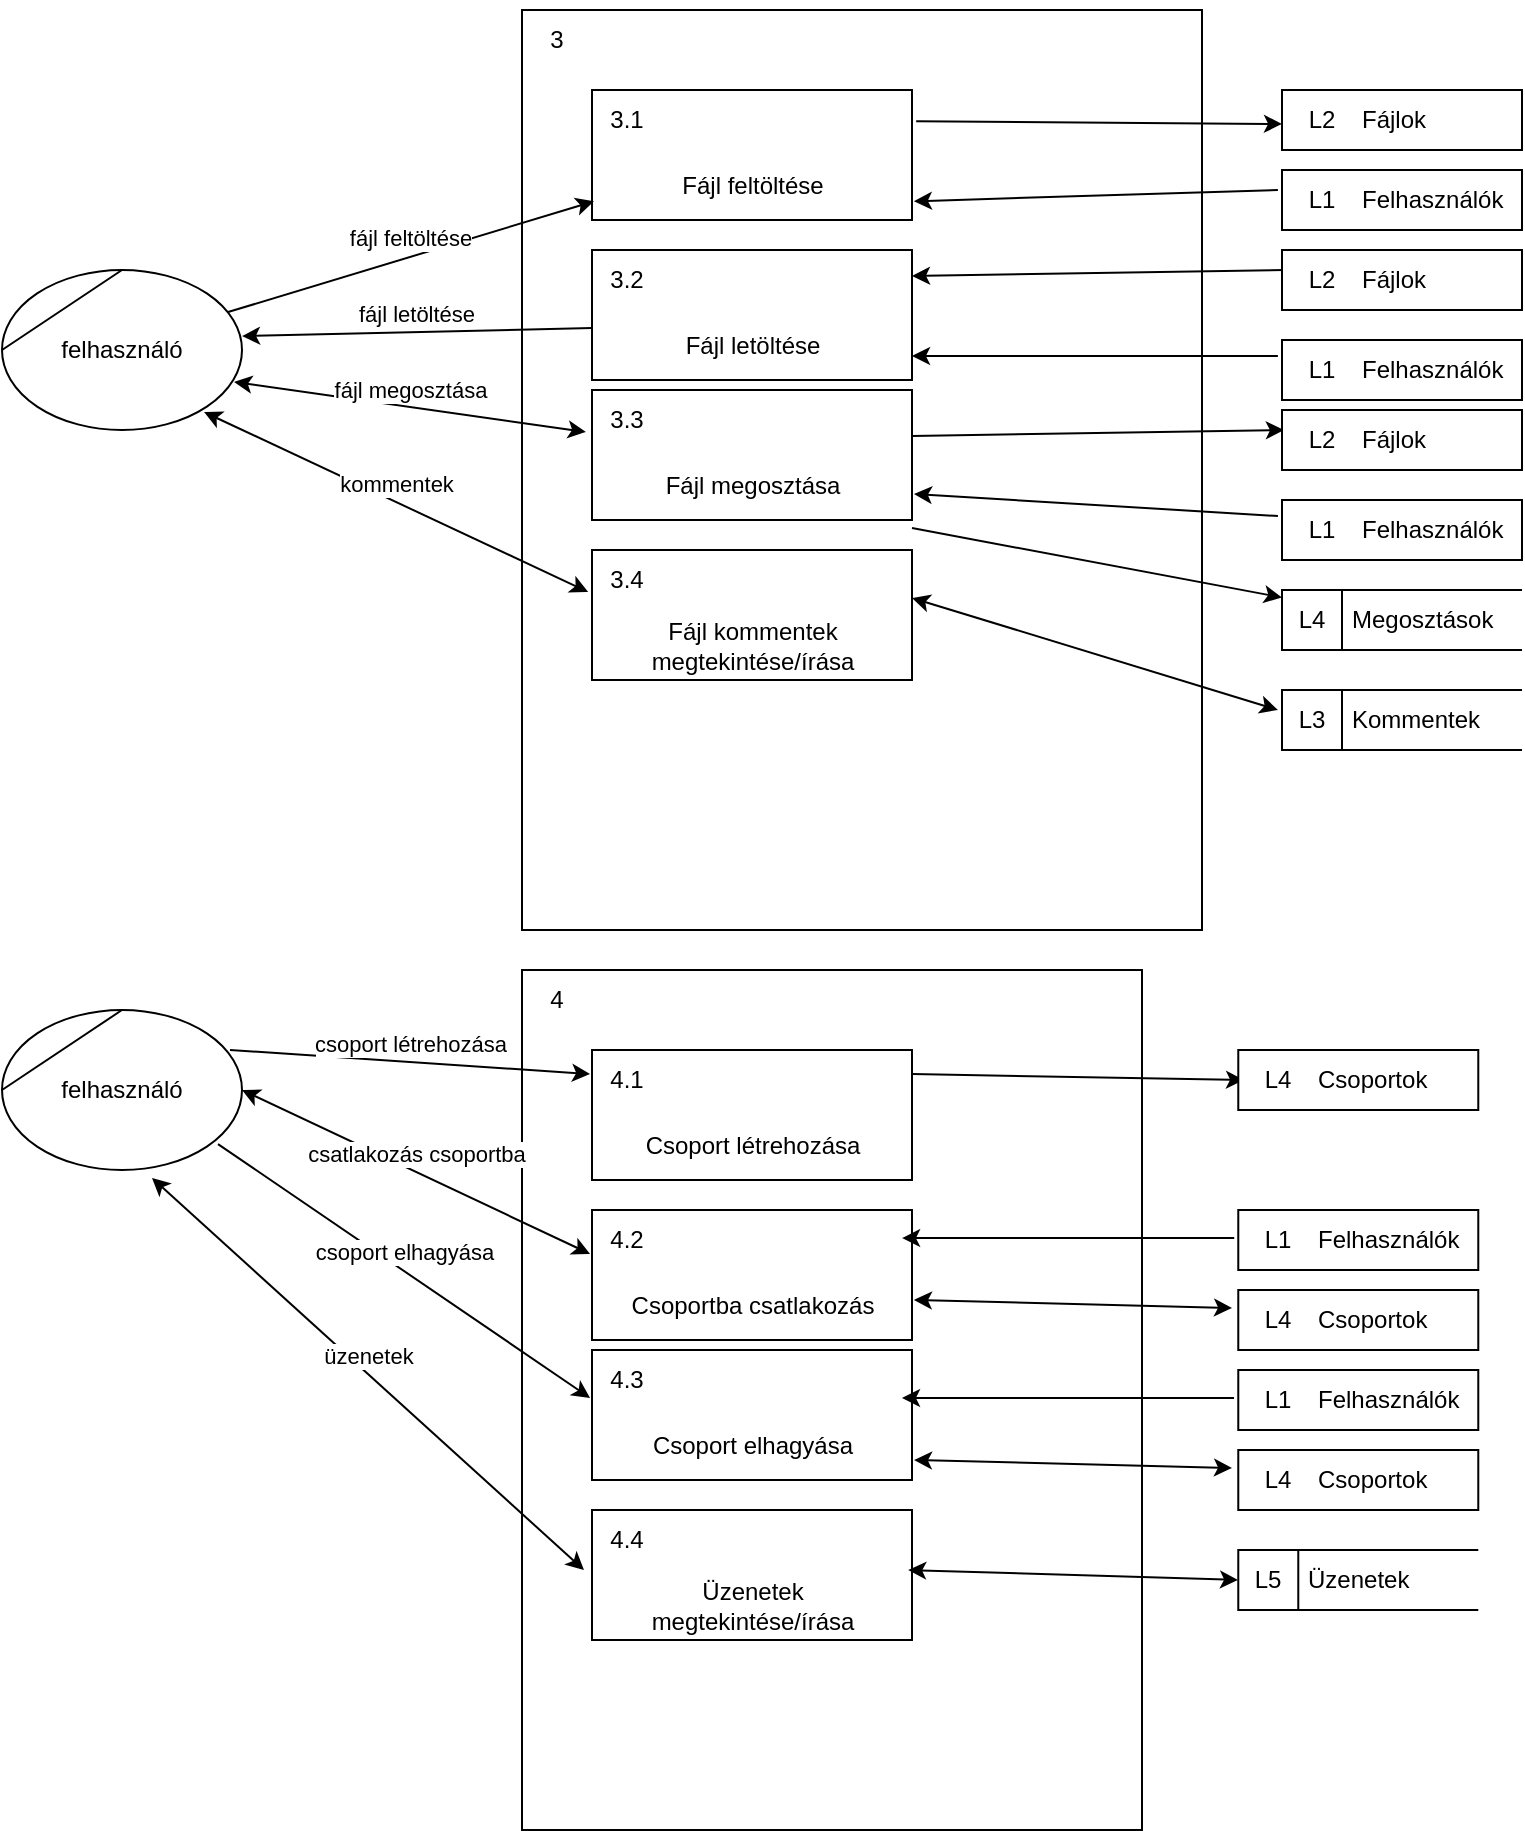 <mxfile version="20.8.20"><diagram name="Page-1" id="6DX93aW98wJPo19K-ddq"><mxGraphModel dx="650" dy="592" grid="1" gridSize="10" guides="1" tooltips="1" connect="1" arrows="1" fold="1" page="1" pageScale="1" pageWidth="850" pageHeight="1100" math="0" shadow="0"><root><mxCell id="0"/><mxCell id="1" parent="0"/><mxCell id="KDVa2ICeafjEA2x_ZxKe-20" value="felhasználó" style="shape=stencil(tZRtjoMgEIZPw98GJR6gYXfvQe10nZQCAbYft99RNKlW7GajiTGZeeXhnZGBCRka5YCVvGHig5VlwTm9Kb5NYhUc1DElr8qjOmhISojenuGGx9gz0DTgMbaq+GR8T9+0j5C1NYYgaE0YKU86wRQaWsvvCdZv/xhFjvgXiOB7kynLyq+/Y3fVNuBiI79j7OB+db/rgceOi61+3Grg4v9YISmTO9xCHlR9/vb2xxxnzYDW6AK8OfLTeZzO66ynzM5CnqyHBUsn1DqN9UITnWoH/kUY5Iu9PtVUzRY1jx4IGk22K9UioSs+44+uvFxl3bKX1nTZdE12iV8=);whiteSpace=wrap;html=1;" vertex="1" parent="1"><mxGeometry x="40" y="180" width="120" height="80" as="geometry"/></mxCell><mxCell id="KDVa2ICeafjEA2x_ZxKe-21" value="" style="html=1;dashed=0;whitespace=wrap;shape=mxgraph.dfd.process;align=center;container=1;collapsible=0;spacingTop=30;" vertex="1" parent="1"><mxGeometry x="300" y="50" width="340" height="460" as="geometry"/></mxCell><mxCell id="KDVa2ICeafjEA2x_ZxKe-22" value="3" style="text;html=1;strokeColor=none;fillColor=none;align=center;verticalAlign=middle;whiteSpace=wrap;rounded=0;movable=0;resizable=0;rotatable=0;cloneable=0;deletable=0;connectable=0;allowArrows=0;pointerEvents=1;" vertex="1" parent="KDVa2ICeafjEA2x_ZxKe-21"><mxGeometry width="35" height="30" as="geometry"/></mxCell><mxCell id="KDVa2ICeafjEA2x_ZxKe-23" value="" style="text;html=1;strokeColor=none;fillColor=none;align=left;verticalAlign=middle;whiteSpace=wrap;rounded=0;movable=0;resizable=0;connectable=0;allowArrows=0;rotatable=0;cloneable=0;deletable=0;spacingLeft=6;autosize=1;resizeWidth=0;" vertex="1" parent="KDVa2ICeafjEA2x_ZxKe-21"><mxGeometry x="35" y="-5" width="50" height="40" as="geometry"/></mxCell><mxCell id="KDVa2ICeafjEA2x_ZxKe-81" value="Fájl kommentek&lt;br&gt;megtekintése/írása" style="html=1;dashed=0;whitespace=wrap;shape=mxgraph.dfd.process;align=center;container=1;collapsible=0;spacingTop=30;" vertex="1" parent="KDVa2ICeafjEA2x_ZxKe-21"><mxGeometry x="35" y="270" width="160" height="65" as="geometry"/></mxCell><mxCell id="KDVa2ICeafjEA2x_ZxKe-82" value="3.4" style="text;html=1;strokeColor=none;fillColor=none;align=center;verticalAlign=middle;whiteSpace=wrap;rounded=0;movable=0;resizable=0;rotatable=0;cloneable=0;deletable=0;connectable=0;allowArrows=0;pointerEvents=1;" vertex="1" parent="KDVa2ICeafjEA2x_ZxKe-81"><mxGeometry width="35" height="30" as="geometry"/></mxCell><mxCell id="KDVa2ICeafjEA2x_ZxKe-83" value="" style="text;html=1;strokeColor=none;fillColor=none;align=left;verticalAlign=middle;whiteSpace=wrap;rounded=0;movable=0;resizable=0;connectable=0;allowArrows=0;rotatable=0;cloneable=0;deletable=0;spacingLeft=6;autosize=1;resizeWidth=0;" vertex="1" parent="KDVa2ICeafjEA2x_ZxKe-81"><mxGeometry x="35" y="-5" width="50" height="40" as="geometry"/></mxCell><mxCell id="KDVa2ICeafjEA2x_ZxKe-85" value="Fájl feltöltése" style="html=1;dashed=0;whitespace=wrap;shape=mxgraph.dfd.process2;align=center;container=1;collapsible=0;spacingTop=30;" vertex="1" parent="KDVa2ICeafjEA2x_ZxKe-21"><mxGeometry x="35" y="40" width="160" height="65" as="geometry"/></mxCell><mxCell id="KDVa2ICeafjEA2x_ZxKe-86" value="3.1" style="text;html=1;strokeColor=none;fillColor=none;align=center;verticalAlign=middle;whiteSpace=wrap;rounded=0;connectable=0;allowArrows=0;editable=1;movable=0;resizable=0;rotatable=0;deletable=0;locked=0;cloneable=0;" vertex="1" parent="KDVa2ICeafjEA2x_ZxKe-85"><mxGeometry width="35" height="30" as="geometry"/></mxCell><mxCell id="KDVa2ICeafjEA2x_ZxKe-87" value="" style="text;strokeColor=none;fillColor=none;align=left;verticalAlign=middle;whiteSpace=wrap;rounded=0;autosize=1;connectable=0;allowArrows=0;movable=0;resizable=0;rotatable=0;deletable=0;cloneable=0;spacingLeft=6;fontStyle=0;html=1;" vertex="1" parent="KDVa2ICeafjEA2x_ZxKe-85"><mxGeometry x="35" y="-5" width="50" height="40" as="geometry"/></mxCell><mxCell id="KDVa2ICeafjEA2x_ZxKe-89" value="Fájl letöltése" style="html=1;dashed=0;whitespace=wrap;shape=mxgraph.dfd.process2;align=center;container=1;collapsible=0;spacingTop=30;" vertex="1" parent="KDVa2ICeafjEA2x_ZxKe-21"><mxGeometry x="35" y="120" width="160" height="65" as="geometry"/></mxCell><mxCell id="KDVa2ICeafjEA2x_ZxKe-90" value="3.2" style="text;html=1;strokeColor=none;fillColor=none;align=center;verticalAlign=middle;whiteSpace=wrap;rounded=0;connectable=0;allowArrows=0;editable=1;movable=0;resizable=0;rotatable=0;deletable=0;locked=0;cloneable=0;" vertex="1" parent="KDVa2ICeafjEA2x_ZxKe-89"><mxGeometry width="35" height="30" as="geometry"/></mxCell><mxCell id="KDVa2ICeafjEA2x_ZxKe-91" value="" style="text;strokeColor=none;fillColor=none;align=left;verticalAlign=middle;whiteSpace=wrap;rounded=0;autosize=1;connectable=0;allowArrows=0;movable=0;resizable=0;rotatable=0;deletable=0;cloneable=0;spacingLeft=6;fontStyle=0;html=1;" vertex="1" parent="KDVa2ICeafjEA2x_ZxKe-89"><mxGeometry x="35" y="-5" width="50" height="40" as="geometry"/></mxCell><mxCell id="KDVa2ICeafjEA2x_ZxKe-92" value="Fájl megosztása" style="html=1;dashed=0;whitespace=wrap;shape=mxgraph.dfd.process2;align=center;container=1;collapsible=0;spacingTop=30;" vertex="1" parent="KDVa2ICeafjEA2x_ZxKe-21"><mxGeometry x="35" y="190" width="160" height="65" as="geometry"/></mxCell><mxCell id="KDVa2ICeafjEA2x_ZxKe-93" value="3.3" style="text;html=1;strokeColor=none;fillColor=none;align=center;verticalAlign=middle;whiteSpace=wrap;rounded=0;connectable=0;allowArrows=0;editable=1;movable=0;resizable=0;rotatable=0;deletable=0;locked=0;cloneable=0;" vertex="1" parent="KDVa2ICeafjEA2x_ZxKe-92"><mxGeometry width="35" height="30" as="geometry"/></mxCell><mxCell id="KDVa2ICeafjEA2x_ZxKe-94" value="" style="text;strokeColor=none;fillColor=none;align=left;verticalAlign=middle;whiteSpace=wrap;rounded=0;autosize=1;connectable=0;allowArrows=0;movable=0;resizable=0;rotatable=0;deletable=0;cloneable=0;spacingLeft=6;fontStyle=0;html=1;" vertex="1" parent="KDVa2ICeafjEA2x_ZxKe-92"><mxGeometry x="35" y="-5" width="50" height="40" as="geometry"/></mxCell><mxCell id="KDVa2ICeafjEA2x_ZxKe-24" value="fájl feltöltése" style="endArrow=classic;html=1;rounded=0;verticalAlign=bottom;exitX=0.942;exitY=0.263;exitDx=0;exitDy=0;exitPerimeter=0;entryX=0.006;entryY=0.933;entryDx=0;entryDy=0;entryPerimeter=0;startArrow=none;startFill=0;" edge="1" parent="1" source="KDVa2ICeafjEA2x_ZxKe-20"><mxGeometry x="0.0" width="50" height="50" relative="1" as="geometry"><mxPoint x="161" y="201" as="sourcePoint"/><mxPoint x="335.96" y="145.645" as="targetPoint"/><mxPoint as="offset"/></mxGeometry></mxCell><mxCell id="KDVa2ICeafjEA2x_ZxKe-27" value="" style="endArrow=classic;html=1;rounded=0;verticalAlign=bottom;exitX=1.013;exitY=0.317;exitDx=0;exitDy=0;exitPerimeter=0;entryX=0;entryY=0.733;entryDx=0;entryDy=0;entryPerimeter=0;startArrow=none;startFill=0;" edge="1" parent="1"><mxGeometry width="50" height="50" relative="1" as="geometry"><mxPoint x="497.08" y="105.605" as="sourcePoint"/><mxPoint x="680" y="106.99" as="targetPoint"/></mxGeometry></mxCell><mxCell id="KDVa2ICeafjEA2x_ZxKe-28" value="Kommentek" style="html=1;dashed=0;whitespace=wrap;shape=mxgraph.dfd.dataStoreID;align=left;spacingLeft=33;container=1;collapsible=0;autosize=0;" vertex="1" parent="1"><mxGeometry x="680" y="390" width="120" height="30" as="geometry"/></mxCell><mxCell id="KDVa2ICeafjEA2x_ZxKe-29" value="L3" style="text;html=1;strokeColor=none;fillColor=none;align=center;verticalAlign=middle;whiteSpace=wrap;rounded=0;movable=0;resizable=0;rotatable=0;cloneable=0;deletable=0;allowArrows=0;connectable=0;" vertex="1" parent="KDVa2ICeafjEA2x_ZxKe-28"><mxGeometry width="30" height="30" as="geometry"/></mxCell><mxCell id="KDVa2ICeafjEA2x_ZxKe-30" value="Megosztások" style="html=1;dashed=0;whitespace=wrap;shape=mxgraph.dfd.dataStoreID;align=left;spacingLeft=33;container=1;collapsible=0;autosize=0;" vertex="1" parent="1"><mxGeometry x="680" y="340" width="120" height="30" as="geometry"/></mxCell><mxCell id="KDVa2ICeafjEA2x_ZxKe-31" value="L4" style="text;html=1;strokeColor=none;fillColor=none;align=center;verticalAlign=middle;whiteSpace=wrap;rounded=0;movable=0;resizable=0;rotatable=0;cloneable=0;deletable=0;allowArrows=0;connectable=0;" vertex="1" parent="KDVa2ICeafjEA2x_ZxKe-30"><mxGeometry width="30" height="30" as="geometry"/></mxCell><mxCell id="KDVa2ICeafjEA2x_ZxKe-32" value="" style="endArrow=classic;html=1;rounded=0;verticalAlign=bottom;startArrow=classic;startFill=1;entryX=-0.017;entryY=0.333;entryDx=0;entryDy=0;entryPerimeter=0;exitX=1;exitY=0.369;exitDx=0;exitDy=0;exitPerimeter=0;" edge="1" parent="1" target="KDVa2ICeafjEA2x_ZxKe-28" source="KDVa2ICeafjEA2x_ZxKe-81"><mxGeometry width="50" height="50" relative="1" as="geometry"><mxPoint x="500" y="430.429" as="sourcePoint"/><mxPoint x="650" y="409" as="targetPoint"/></mxGeometry></mxCell><mxCell id="KDVa2ICeafjEA2x_ZxKe-33" value="" style="endArrow=classic;html=1;rounded=0;verticalAlign=bottom;startArrow=none;startFill=0;exitX=1;exitY=0.985;exitDx=0;exitDy=0;exitPerimeter=0;" edge="1" parent="1" target="KDVa2ICeafjEA2x_ZxKe-30"><mxGeometry width="50" height="50" relative="1" as="geometry"><mxPoint x="495" y="309.025" as="sourcePoint"/><mxPoint x="700" y="300" as="targetPoint"/></mxGeometry></mxCell><mxCell id="KDVa2ICeafjEA2x_ZxKe-34" value="" style="html=1;dashed=0;whitespace=wrap;shape=mxgraph.dfd.process;align=center;container=1;collapsible=0;spacingTop=30;" vertex="1" parent="1"><mxGeometry x="300" y="530" width="310" height="430" as="geometry"/></mxCell><mxCell id="KDVa2ICeafjEA2x_ZxKe-35" value="4" style="text;html=1;strokeColor=none;fillColor=none;align=center;verticalAlign=middle;whiteSpace=wrap;rounded=0;movable=0;resizable=0;rotatable=0;cloneable=0;deletable=0;connectable=0;allowArrows=0;pointerEvents=1;" vertex="1" parent="KDVa2ICeafjEA2x_ZxKe-34"><mxGeometry width="35" height="30" as="geometry"/></mxCell><mxCell id="KDVa2ICeafjEA2x_ZxKe-36" value="" style="text;html=1;strokeColor=none;fillColor=none;align=left;verticalAlign=middle;whiteSpace=wrap;rounded=0;movable=0;resizable=0;connectable=0;allowArrows=0;rotatable=0;cloneable=0;deletable=0;spacingLeft=6;autosize=1;resizeWidth=0;" vertex="1" parent="KDVa2ICeafjEA2x_ZxKe-34"><mxGeometry x="35" y="-5" width="50" height="40" as="geometry"/></mxCell><mxCell id="KDVa2ICeafjEA2x_ZxKe-95" value="Üzenetek&lt;br&gt;megtekintése/írása" style="html=1;dashed=0;whitespace=wrap;shape=mxgraph.dfd.process;align=center;container=1;collapsible=0;spacingTop=30;" vertex="1" parent="KDVa2ICeafjEA2x_ZxKe-34"><mxGeometry x="35" y="270" width="160" height="65" as="geometry"/></mxCell><mxCell id="KDVa2ICeafjEA2x_ZxKe-96" value="4.4" style="text;html=1;strokeColor=none;fillColor=none;align=center;verticalAlign=middle;whiteSpace=wrap;rounded=0;movable=0;resizable=0;rotatable=0;cloneable=0;deletable=0;connectable=0;allowArrows=0;pointerEvents=1;" vertex="1" parent="KDVa2ICeafjEA2x_ZxKe-95"><mxGeometry width="35" height="30" as="geometry"/></mxCell><mxCell id="KDVa2ICeafjEA2x_ZxKe-97" value="" style="text;html=1;strokeColor=none;fillColor=none;align=left;verticalAlign=middle;whiteSpace=wrap;rounded=0;movable=0;resizable=0;connectable=0;allowArrows=0;rotatable=0;cloneable=0;deletable=0;spacingLeft=6;autosize=1;resizeWidth=0;" vertex="1" parent="KDVa2ICeafjEA2x_ZxKe-95"><mxGeometry x="35" y="-5" width="50" height="40" as="geometry"/></mxCell><mxCell id="KDVa2ICeafjEA2x_ZxKe-98" value="Csoport létrehozása" style="html=1;dashed=0;whitespace=wrap;shape=mxgraph.dfd.process2;align=center;container=1;collapsible=0;spacingTop=30;" vertex="1" parent="KDVa2ICeafjEA2x_ZxKe-34"><mxGeometry x="35" y="40" width="160" height="65" as="geometry"/></mxCell><mxCell id="KDVa2ICeafjEA2x_ZxKe-99" value="4.1" style="text;html=1;strokeColor=none;fillColor=none;align=center;verticalAlign=middle;whiteSpace=wrap;rounded=0;connectable=0;allowArrows=0;editable=1;movable=0;resizable=0;rotatable=0;deletable=0;locked=0;cloneable=0;" vertex="1" parent="KDVa2ICeafjEA2x_ZxKe-98"><mxGeometry width="35" height="30" as="geometry"/></mxCell><mxCell id="KDVa2ICeafjEA2x_ZxKe-100" value="" style="text;strokeColor=none;fillColor=none;align=left;verticalAlign=middle;whiteSpace=wrap;rounded=0;autosize=1;connectable=0;allowArrows=0;movable=0;resizable=0;rotatable=0;deletable=0;cloneable=0;spacingLeft=6;fontStyle=0;html=1;" vertex="1" parent="KDVa2ICeafjEA2x_ZxKe-98"><mxGeometry x="35" y="-5" width="50" height="40" as="geometry"/></mxCell><mxCell id="KDVa2ICeafjEA2x_ZxKe-101" value="Csoportba csatlakozás" style="html=1;dashed=0;whitespace=wrap;shape=mxgraph.dfd.process2;align=center;container=1;collapsible=0;spacingTop=30;" vertex="1" parent="KDVa2ICeafjEA2x_ZxKe-34"><mxGeometry x="35" y="120" width="160" height="65" as="geometry"/></mxCell><mxCell id="KDVa2ICeafjEA2x_ZxKe-102" value="4.2" style="text;html=1;strokeColor=none;fillColor=none;align=center;verticalAlign=middle;whiteSpace=wrap;rounded=0;connectable=0;allowArrows=0;editable=1;movable=0;resizable=0;rotatable=0;deletable=0;locked=0;cloneable=0;" vertex="1" parent="KDVa2ICeafjEA2x_ZxKe-101"><mxGeometry width="35" height="30" as="geometry"/></mxCell><mxCell id="KDVa2ICeafjEA2x_ZxKe-103" value="" style="text;strokeColor=none;fillColor=none;align=left;verticalAlign=middle;whiteSpace=wrap;rounded=0;autosize=1;connectable=0;allowArrows=0;movable=0;resizable=0;rotatable=0;deletable=0;cloneable=0;spacingLeft=6;fontStyle=0;html=1;" vertex="1" parent="KDVa2ICeafjEA2x_ZxKe-101"><mxGeometry x="35" y="-5" width="50" height="40" as="geometry"/></mxCell><mxCell id="KDVa2ICeafjEA2x_ZxKe-104" value="Csoport elhagyása" style="html=1;dashed=0;whitespace=wrap;shape=mxgraph.dfd.process2;align=center;container=1;collapsible=0;spacingTop=30;" vertex="1" parent="KDVa2ICeafjEA2x_ZxKe-34"><mxGeometry x="35" y="190" width="160" height="65" as="geometry"/></mxCell><mxCell id="KDVa2ICeafjEA2x_ZxKe-105" value="4.3" style="text;html=1;strokeColor=none;fillColor=none;align=center;verticalAlign=middle;whiteSpace=wrap;rounded=0;connectable=0;allowArrows=0;editable=1;movable=0;resizable=0;rotatable=0;deletable=0;locked=0;cloneable=0;" vertex="1" parent="KDVa2ICeafjEA2x_ZxKe-104"><mxGeometry width="35" height="30" as="geometry"/></mxCell><mxCell id="KDVa2ICeafjEA2x_ZxKe-106" value="" style="text;strokeColor=none;fillColor=none;align=left;verticalAlign=middle;whiteSpace=wrap;rounded=0;autosize=1;connectable=0;allowArrows=0;movable=0;resizable=0;rotatable=0;deletable=0;cloneable=0;spacingLeft=6;fontStyle=0;html=1;" vertex="1" parent="KDVa2ICeafjEA2x_ZxKe-104"><mxGeometry x="35" y="-5" width="50" height="40" as="geometry"/></mxCell><mxCell id="KDVa2ICeafjEA2x_ZxKe-37" value="felhasználó" style="shape=stencil(tZRtjoMgEIZPw98GJR6gYXfvQe10nZQCAbYft99RNKlW7GajiTGZeeXhnZGBCRka5YCVvGHig5VlwTm9Kb5NYhUc1DElr8qjOmhISojenuGGx9gz0DTgMbaq+GR8T9+0j5C1NYYgaE0YKU86wRQaWsvvCdZv/xhFjvgXiOB7kynLyq+/Y3fVNuBiI79j7OB+db/rgceOi61+3Grg4v9YISmTO9xCHlR9/vb2xxxnzYDW6AK8OfLTeZzO66ynzM5CnqyHBUsn1DqN9UITnWoH/kUY5Iu9PtVUzRY1jx4IGk22K9UioSs+44+uvFxl3bKX1nTZdE12iV8=);whiteSpace=wrap;html=1;" vertex="1" parent="1"><mxGeometry x="40" y="550" width="120" height="80" as="geometry"/></mxCell><mxCell id="KDVa2ICeafjEA2x_ZxKe-38" value="csoport létrehozása" style="endArrow=classic;html=1;rounded=0;verticalAlign=bottom;exitX=0.95;exitY=0.25;exitDx=0;exitDy=0;exitPerimeter=0;entryX=-0.006;entryY=0.185;entryDx=0;entryDy=0;entryPerimeter=0;startArrow=none;startFill=0;" edge="1" parent="1" source="KDVa2ICeafjEA2x_ZxKe-37" target="KDVa2ICeafjEA2x_ZxKe-98"><mxGeometry width="50" height="50" relative="1" as="geometry"><mxPoint x="173" y="441" as="sourcePoint"/><mxPoint x="351" y="439" as="targetPoint"/></mxGeometry></mxCell><mxCell id="KDVa2ICeafjEA2x_ZxKe-41" value="Felhasználók" style="html=1;dashed=0;whitespace=wrap;shape=mxgraph.dfd.dataStoreID2;align=left;spacingLeft=38;container=1;collapsible=0;" vertex="1" parent="1"><mxGeometry x="680" y="130" width="120" height="30" as="geometry"/></mxCell><mxCell id="KDVa2ICeafjEA2x_ZxKe-42" value="L1" style="text;html=1;strokeColor=none;fillColor=none;align=center;verticalAlign=middle;whiteSpace=wrap;rounded=0;connectable=0;allowArrows=0;movable=0;resizable=0;rotatable=0;cloneable=0;deletable=0;" vertex="1" parent="KDVa2ICeafjEA2x_ZxKe-41"><mxGeometry x="5" width="30" height="30" as="geometry"/></mxCell><mxCell id="KDVa2ICeafjEA2x_ZxKe-43" value="" style="endArrow=none;html=1;rounded=0;verticalAlign=bottom;startArrow=classic;startFill=1;exitX=1.006;exitY=0.933;exitDx=0;exitDy=0;exitPerimeter=0;entryX=-0.017;entryY=0.333;entryDx=0;entryDy=0;entryPerimeter=0;endFill=0;" edge="1" parent="1" target="KDVa2ICeafjEA2x_ZxKe-41"><mxGeometry width="50" height="50" relative="1" as="geometry"><mxPoint x="495.96" y="145.645" as="sourcePoint"/><mxPoint x="650" y="483" as="targetPoint"/></mxGeometry></mxCell><mxCell id="KDVa2ICeafjEA2x_ZxKe-44" value="Felhasználók" style="html=1;dashed=0;whitespace=wrap;shape=mxgraph.dfd.dataStoreID2;align=left;spacingLeft=38;container=1;collapsible=0;" vertex="1" parent="1"><mxGeometry x="658.14" y="650" width="120" height="30" as="geometry"/></mxCell><mxCell id="KDVa2ICeafjEA2x_ZxKe-45" value="L1" style="text;html=1;strokeColor=none;fillColor=none;align=center;verticalAlign=middle;whiteSpace=wrap;rounded=0;connectable=0;allowArrows=0;movable=0;resizable=0;rotatable=0;cloneable=0;deletable=0;" vertex="1" parent="KDVa2ICeafjEA2x_ZxKe-44"><mxGeometry x="5" width="30" height="30" as="geometry"/></mxCell><mxCell id="KDVa2ICeafjEA2x_ZxKe-46" value="" style="endArrow=classic;html=1;rounded=0;verticalAlign=bottom;startArrow=none;startFill=0;exitX=1;exitY=0.185;exitDx=0;exitDy=0;exitPerimeter=0;entryX=0.024;entryY=0.5;entryDx=0;entryDy=0;entryPerimeter=0;" edge="1" parent="1" source="KDVa2ICeafjEA2x_ZxKe-98" target="KDVa2ICeafjEA2x_ZxKe-111"><mxGeometry width="50" height="50" relative="1" as="geometry"><mxPoint x="630.0" y="715.56" as="sourcePoint"/><mxPoint x="656.1" y="585" as="targetPoint"/></mxGeometry></mxCell><mxCell id="KDVa2ICeafjEA2x_ZxKe-47" value="" style="endArrow=none;html=1;rounded=0;verticalAlign=bottom;startArrow=classic;startFill=1;entryX=-0.017;entryY=0.467;entryDx=0;entryDy=0;entryPerimeter=0;exitX=0.969;exitY=0.216;exitDx=0;exitDy=0;exitPerimeter=0;endFill=0;" edge="1" parent="1" source="KDVa2ICeafjEA2x_ZxKe-101" target="KDVa2ICeafjEA2x_ZxKe-44"><mxGeometry width="50" height="50" relative="1" as="geometry"><mxPoint x="630.0" y="991.19" as="sourcePoint"/><mxPoint x="688.14" y="563" as="targetPoint"/></mxGeometry></mxCell><mxCell id="KDVa2ICeafjEA2x_ZxKe-49" value="Üzenetek" style="html=1;dashed=0;whitespace=wrap;shape=mxgraph.dfd.dataStoreID;align=left;spacingLeft=33;container=1;collapsible=0;autosize=0;" vertex="1" parent="1"><mxGeometry x="658.14" y="820" width="120" height="30" as="geometry"/></mxCell><mxCell id="KDVa2ICeafjEA2x_ZxKe-50" value="L5" style="text;html=1;strokeColor=none;fillColor=none;align=center;verticalAlign=middle;whiteSpace=wrap;rounded=0;movable=0;resizable=0;rotatable=0;cloneable=0;deletable=0;allowArrows=0;connectable=0;" vertex="1" parent="KDVa2ICeafjEA2x_ZxKe-49"><mxGeometry width="30" height="30" as="geometry"/></mxCell><mxCell id="KDVa2ICeafjEA2x_ZxKe-51" value="" style="endArrow=classic;html=1;rounded=0;verticalAlign=bottom;startArrow=classic;startFill=1;exitX=0.988;exitY=0.462;exitDx=0;exitDy=0;exitPerimeter=0;entryX=-0.001;entryY=0.5;entryDx=0;entryDy=0;entryPerimeter=0;" edge="1" parent="1" source="KDVa2ICeafjEA2x_ZxKe-95" target="KDVa2ICeafjEA2x_ZxKe-49"><mxGeometry width="50" height="50" relative="1" as="geometry"><mxPoint x="630.0" y="844.56" as="sourcePoint"/><mxPoint x="660" y="880" as="targetPoint"/></mxGeometry></mxCell><mxCell id="KDVa2ICeafjEA2x_ZxKe-58" value="fájl letöltése" style="endArrow=none;html=1;rounded=0;verticalAlign=bottom;exitX=1;exitY=0.413;exitDx=0;exitDy=0;exitPerimeter=0;entryX=0;entryY=0.6;entryDx=0;entryDy=0;entryPerimeter=0;startArrow=classic;startFill=1;endFill=0;" edge="1" parent="1" source="KDVa2ICeafjEA2x_ZxKe-20"><mxGeometry x="0.0" width="50" height="50" relative="1" as="geometry"><mxPoint x="163" y="211" as="sourcePoint"/><mxPoint x="335" y="209" as="targetPoint"/><mxPoint as="offset"/></mxGeometry></mxCell><mxCell id="KDVa2ICeafjEA2x_ZxKe-62" value="Felhasználók" style="html=1;dashed=0;whitespace=wrap;shape=mxgraph.dfd.dataStoreID2;align=left;spacingLeft=38;container=1;collapsible=0;" vertex="1" parent="1"><mxGeometry x="680" y="215" width="120" height="30" as="geometry"/></mxCell><mxCell id="KDVa2ICeafjEA2x_ZxKe-63" value="L1" style="text;html=1;strokeColor=none;fillColor=none;align=center;verticalAlign=middle;whiteSpace=wrap;rounded=0;connectable=0;allowArrows=0;movable=0;resizable=0;rotatable=0;cloneable=0;deletable=0;" vertex="1" parent="KDVa2ICeafjEA2x_ZxKe-62"><mxGeometry x="5" width="30" height="30" as="geometry"/></mxCell><mxCell id="KDVa2ICeafjEA2x_ZxKe-64" value="" style="endArrow=none;html=1;rounded=0;verticalAlign=bottom;exitX=1;exitY=0.2;exitDx=0;exitDy=0;exitPerimeter=0;entryX=0.008;entryY=0.333;entryDx=0;entryDy=0;entryPerimeter=0;startArrow=classic;startFill=1;endFill=0;" edge="1" parent="1"><mxGeometry width="50" height="50" relative="1" as="geometry"><mxPoint x="495" y="183" as="sourcePoint"/><mxPoint x="680.96" y="179.99" as="targetPoint"/></mxGeometry></mxCell><mxCell id="KDVa2ICeafjEA2x_ZxKe-65" value="" style="endArrow=none;html=1;rounded=0;verticalAlign=bottom;startArrow=classic;startFill=1;exitX=1;exitY=0.815;exitDx=0;exitDy=0;exitPerimeter=0;entryX=-0.017;entryY=0.267;entryDx=0;entryDy=0;entryPerimeter=0;endFill=0;" edge="1" parent="1" target="KDVa2ICeafjEA2x_ZxKe-62"><mxGeometry width="50" height="50" relative="1" as="geometry"><mxPoint x="495" y="222.975" as="sourcePoint"/><mxPoint x="688" y="150" as="targetPoint"/></mxGeometry></mxCell><mxCell id="KDVa2ICeafjEA2x_ZxKe-66" value="Fájlok" style="html=1;dashed=0;whitespace=wrap;shape=mxgraph.dfd.dataStoreID2;align=left;spacingLeft=38;container=1;collapsible=0;" vertex="1" parent="1"><mxGeometry x="680" y="90" width="120" height="30" as="geometry"/></mxCell><mxCell id="KDVa2ICeafjEA2x_ZxKe-67" value="L2" style="text;html=1;strokeColor=none;fillColor=none;align=center;verticalAlign=middle;whiteSpace=wrap;rounded=0;connectable=0;allowArrows=0;movable=0;resizable=0;rotatable=0;cloneable=0;deletable=0;" vertex="1" parent="KDVa2ICeafjEA2x_ZxKe-66"><mxGeometry x="5" width="30" height="30" as="geometry"/></mxCell><mxCell id="KDVa2ICeafjEA2x_ZxKe-68" value="Fájlok" style="html=1;dashed=0;whitespace=wrap;shape=mxgraph.dfd.dataStoreID2;align=left;spacingLeft=38;container=1;collapsible=0;" vertex="1" parent="1"><mxGeometry x="680" y="170" width="120" height="30" as="geometry"/></mxCell><mxCell id="KDVa2ICeafjEA2x_ZxKe-69" value="L2" style="text;html=1;strokeColor=none;fillColor=none;align=center;verticalAlign=middle;whiteSpace=wrap;rounded=0;connectable=0;allowArrows=0;movable=0;resizable=0;rotatable=0;cloneable=0;deletable=0;" vertex="1" parent="KDVa2ICeafjEA2x_ZxKe-68"><mxGeometry x="5" width="30" height="30" as="geometry"/></mxCell><mxCell id="KDVa2ICeafjEA2x_ZxKe-73" value="fájl megosztása" style="endArrow=classic;html=1;rounded=0;verticalAlign=bottom;entryX=-0.019;entryY=0.246;entryDx=0;entryDy=0;entryPerimeter=0;startArrow=classic;startFill=1;endFill=1;exitX=0.967;exitY=0.7;exitDx=0;exitDy=0;exitPerimeter=0;" edge="1" parent="1" source="KDVa2ICeafjEA2x_ZxKe-20"><mxGeometry x="0.0" width="50" height="50" relative="1" as="geometry"><mxPoint x="170" y="223" as="sourcePoint"/><mxPoint x="331.96" y="260.99" as="targetPoint"/><mxPoint as="offset"/></mxGeometry></mxCell><mxCell id="KDVa2ICeafjEA2x_ZxKe-75" value="Felhasználók" style="html=1;dashed=0;whitespace=wrap;shape=mxgraph.dfd.dataStoreID2;align=left;spacingLeft=38;container=1;collapsible=0;" vertex="1" parent="1"><mxGeometry x="680" y="295" width="120" height="30" as="geometry"/></mxCell><mxCell id="KDVa2ICeafjEA2x_ZxKe-76" value="L1" style="text;html=1;strokeColor=none;fillColor=none;align=center;verticalAlign=middle;whiteSpace=wrap;rounded=0;connectable=0;allowArrows=0;movable=0;resizable=0;rotatable=0;cloneable=0;deletable=0;" vertex="1" parent="KDVa2ICeafjEA2x_ZxKe-75"><mxGeometry x="5" width="30" height="30" as="geometry"/></mxCell><mxCell id="KDVa2ICeafjEA2x_ZxKe-77" value="" style="endArrow=classic;html=1;rounded=0;verticalAlign=bottom;exitX=1;exitY=0.2;exitDx=0;exitDy=0;exitPerimeter=0;entryX=0.008;entryY=0.333;entryDx=0;entryDy=0;entryPerimeter=0;startArrow=none;startFill=0;" edge="1" parent="1"><mxGeometry width="50" height="50" relative="1" as="geometry"><mxPoint x="495" y="263" as="sourcePoint"/><mxPoint x="680.96" y="259.99" as="targetPoint"/></mxGeometry></mxCell><mxCell id="KDVa2ICeafjEA2x_ZxKe-78" value="" style="endArrow=none;html=1;rounded=0;verticalAlign=bottom;startArrow=classic;startFill=1;exitX=1.006;exitY=0.723;exitDx=0;exitDy=0;exitPerimeter=0;entryX=-0.017;entryY=0.267;entryDx=0;entryDy=0;entryPerimeter=0;endFill=0;" edge="1" parent="1" target="KDVa2ICeafjEA2x_ZxKe-75"><mxGeometry width="50" height="50" relative="1" as="geometry"><mxPoint x="495.96" y="291.995" as="sourcePoint"/><mxPoint x="688" y="230" as="targetPoint"/></mxGeometry></mxCell><mxCell id="KDVa2ICeafjEA2x_ZxKe-79" value="Fájlok" style="html=1;dashed=0;whitespace=wrap;shape=mxgraph.dfd.dataStoreID2;align=left;spacingLeft=38;container=1;collapsible=0;" vertex="1" parent="1"><mxGeometry x="680" y="250" width="120" height="30" as="geometry"/></mxCell><mxCell id="KDVa2ICeafjEA2x_ZxKe-80" value="L2" style="text;html=1;strokeColor=none;fillColor=none;align=center;verticalAlign=middle;whiteSpace=wrap;rounded=0;connectable=0;allowArrows=0;movable=0;resizable=0;rotatable=0;cloneable=0;deletable=0;" vertex="1" parent="KDVa2ICeafjEA2x_ZxKe-79"><mxGeometry x="5" width="30" height="30" as="geometry"/></mxCell><mxCell id="KDVa2ICeafjEA2x_ZxKe-84" value="kommentek" style="endArrow=classic;html=1;rounded=0;verticalAlign=bottom;entryX=-0.012;entryY=0.323;entryDx=0;entryDy=0;entryPerimeter=0;startArrow=classic;startFill=1;endFill=1;exitX=0.842;exitY=0.888;exitDx=0;exitDy=0;exitPerimeter=0;" edge="1" parent="1" source="KDVa2ICeafjEA2x_ZxKe-20" target="KDVa2ICeafjEA2x_ZxKe-81"><mxGeometry x="0.0" width="50" height="50" relative="1" as="geometry"><mxPoint x="166" y="246" as="sourcePoint"/><mxPoint x="342" y="271" as="targetPoint"/><mxPoint as="offset"/></mxGeometry></mxCell><mxCell id="KDVa2ICeafjEA2x_ZxKe-111" value="Csoportok" style="html=1;dashed=0;whitespace=wrap;shape=mxgraph.dfd.dataStoreID2;align=left;spacingLeft=38;container=1;collapsible=0;" vertex="1" parent="1"><mxGeometry x="658.14" y="570" width="120" height="30" as="geometry"/></mxCell><mxCell id="KDVa2ICeafjEA2x_ZxKe-112" value="L4" style="text;html=1;strokeColor=none;fillColor=none;align=center;verticalAlign=middle;whiteSpace=wrap;rounded=0;connectable=0;allowArrows=0;movable=0;resizable=0;rotatable=0;cloneable=0;deletable=0;" vertex="1" parent="KDVa2ICeafjEA2x_ZxKe-111"><mxGeometry x="5" width="30" height="30" as="geometry"/></mxCell><mxCell id="KDVa2ICeafjEA2x_ZxKe-114" value="Csoportok" style="html=1;dashed=0;whitespace=wrap;shape=mxgraph.dfd.dataStoreID2;align=left;spacingLeft=38;container=1;collapsible=0;" vertex="1" parent="1"><mxGeometry x="658.14" y="690" width="120" height="30" as="geometry"/></mxCell><mxCell id="KDVa2ICeafjEA2x_ZxKe-115" value="L4" style="text;html=1;strokeColor=none;fillColor=none;align=center;verticalAlign=middle;whiteSpace=wrap;rounded=0;connectable=0;allowArrows=0;movable=0;resizable=0;rotatable=0;cloneable=0;deletable=0;" vertex="1" parent="KDVa2ICeafjEA2x_ZxKe-114"><mxGeometry x="5" width="30" height="30" as="geometry"/></mxCell><mxCell id="KDVa2ICeafjEA2x_ZxKe-116" value="" style="endArrow=classic;html=1;rounded=0;verticalAlign=bottom;startArrow=classic;startFill=1;entryX=-0.026;entryY=0.3;entryDx=0;entryDy=0;entryPerimeter=0;exitX=1.006;exitY=0.692;exitDx=0;exitDy=0;exitPerimeter=0;endFill=1;" edge="1" parent="1" source="KDVa2ICeafjEA2x_ZxKe-101" target="KDVa2ICeafjEA2x_ZxKe-114"><mxGeometry width="50" height="50" relative="1" as="geometry"><mxPoint x="500" y="690" as="sourcePoint"/><mxPoint x="666" y="690" as="targetPoint"/></mxGeometry></mxCell><mxCell id="KDVa2ICeafjEA2x_ZxKe-118" value="Felhasználók" style="html=1;dashed=0;whitespace=wrap;shape=mxgraph.dfd.dataStoreID2;align=left;spacingLeft=38;container=1;collapsible=0;" vertex="1" parent="1"><mxGeometry x="658.14" y="730" width="120" height="30" as="geometry"/></mxCell><mxCell id="KDVa2ICeafjEA2x_ZxKe-119" value="L1" style="text;html=1;strokeColor=none;fillColor=none;align=center;verticalAlign=middle;whiteSpace=wrap;rounded=0;connectable=0;allowArrows=0;movable=0;resizable=0;rotatable=0;cloneable=0;deletable=0;" vertex="1" parent="KDVa2ICeafjEA2x_ZxKe-118"><mxGeometry x="5" width="30" height="30" as="geometry"/></mxCell><mxCell id="KDVa2ICeafjEA2x_ZxKe-120" value="Csoportok" style="html=1;dashed=0;whitespace=wrap;shape=mxgraph.dfd.dataStoreID2;align=left;spacingLeft=38;container=1;collapsible=0;" vertex="1" parent="1"><mxGeometry x="658.14" y="770" width="120" height="30" as="geometry"/></mxCell><mxCell id="KDVa2ICeafjEA2x_ZxKe-121" value="L4" style="text;html=1;strokeColor=none;fillColor=none;align=center;verticalAlign=middle;whiteSpace=wrap;rounded=0;connectable=0;allowArrows=0;movable=0;resizable=0;rotatable=0;cloneable=0;deletable=0;" vertex="1" parent="KDVa2ICeafjEA2x_ZxKe-120"><mxGeometry x="5" width="30" height="30" as="geometry"/></mxCell><mxCell id="KDVa2ICeafjEA2x_ZxKe-122" value="" style="endArrow=none;html=1;rounded=0;verticalAlign=bottom;startArrow=classic;startFill=1;entryX=-0.017;entryY=0.467;entryDx=0;entryDy=0;entryPerimeter=0;exitX=0.969;exitY=0.216;exitDx=0;exitDy=0;exitPerimeter=0;endFill=0;" edge="1" parent="1"><mxGeometry width="50" height="50" relative="1" as="geometry"><mxPoint x="490" y="744" as="sourcePoint"/><mxPoint x="656" y="744" as="targetPoint"/></mxGeometry></mxCell><mxCell id="KDVa2ICeafjEA2x_ZxKe-123" value="" style="endArrow=classic;html=1;rounded=0;verticalAlign=bottom;startArrow=classic;startFill=1;entryX=-0.026;entryY=0.3;entryDx=0;entryDy=0;entryPerimeter=0;exitX=1.006;exitY=0.692;exitDx=0;exitDy=0;exitPerimeter=0;endFill=1;" edge="1" parent="1"><mxGeometry width="50" height="50" relative="1" as="geometry"><mxPoint x="496" y="775" as="sourcePoint"/><mxPoint x="655" y="779" as="targetPoint"/></mxGeometry></mxCell><mxCell id="KDVa2ICeafjEA2x_ZxKe-124" value="csatlakozás csoportba" style="endArrow=classic;html=1;rounded=0;verticalAlign=bottom;exitX=1;exitY=0.5;exitDx=0;exitDy=0;entryX=-0.006;entryY=0.338;entryDx=0;entryDy=0;entryPerimeter=0;startArrow=classic;startFill=1;" edge="1" parent="1" source="KDVa2ICeafjEA2x_ZxKe-37" target="KDVa2ICeafjEA2x_ZxKe-101"><mxGeometry width="50" height="50" relative="1" as="geometry"><mxPoint x="164" y="580" as="sourcePoint"/><mxPoint x="344" y="592" as="targetPoint"/></mxGeometry></mxCell><mxCell id="KDVa2ICeafjEA2x_ZxKe-125" value="csoport elhagyása" style="endArrow=classic;html=1;rounded=0;verticalAlign=bottom;exitX=0.9;exitY=0.838;exitDx=0;exitDy=0;exitPerimeter=0;entryX=-0.006;entryY=0.369;entryDx=0;entryDy=0;entryPerimeter=0;startArrow=none;startFill=0;" edge="1" parent="1" source="KDVa2ICeafjEA2x_ZxKe-37" target="KDVa2ICeafjEA2x_ZxKe-104"><mxGeometry width="50" height="50" relative="1" as="geometry"><mxPoint x="174" y="590" as="sourcePoint"/><mxPoint x="354" y="602" as="targetPoint"/></mxGeometry></mxCell><mxCell id="KDVa2ICeafjEA2x_ZxKe-126" value="üzenetek" style="endArrow=classic;html=1;rounded=0;verticalAlign=bottom;exitX=0.625;exitY=1.05;exitDx=0;exitDy=0;exitPerimeter=0;entryX=-0.025;entryY=0.462;entryDx=0;entryDy=0;entryPerimeter=0;startArrow=classic;startFill=1;" edge="1" parent="1" source="KDVa2ICeafjEA2x_ZxKe-37" target="KDVa2ICeafjEA2x_ZxKe-95"><mxGeometry width="50" height="50" relative="1" as="geometry"><mxPoint x="184" y="600" as="sourcePoint"/><mxPoint x="364" y="612" as="targetPoint"/></mxGeometry></mxCell></root></mxGraphModel></diagram></mxfile>